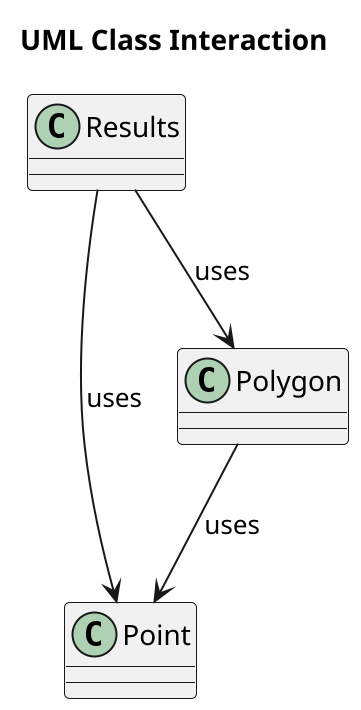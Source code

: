 @startuml
scale 2
title "UML Class Interaction"
class Point {
}

class Polygon {
}

class Results {
}

Polygon --> Point : uses
Results --> Point : uses
Results --> Polygon : uses

@enduml